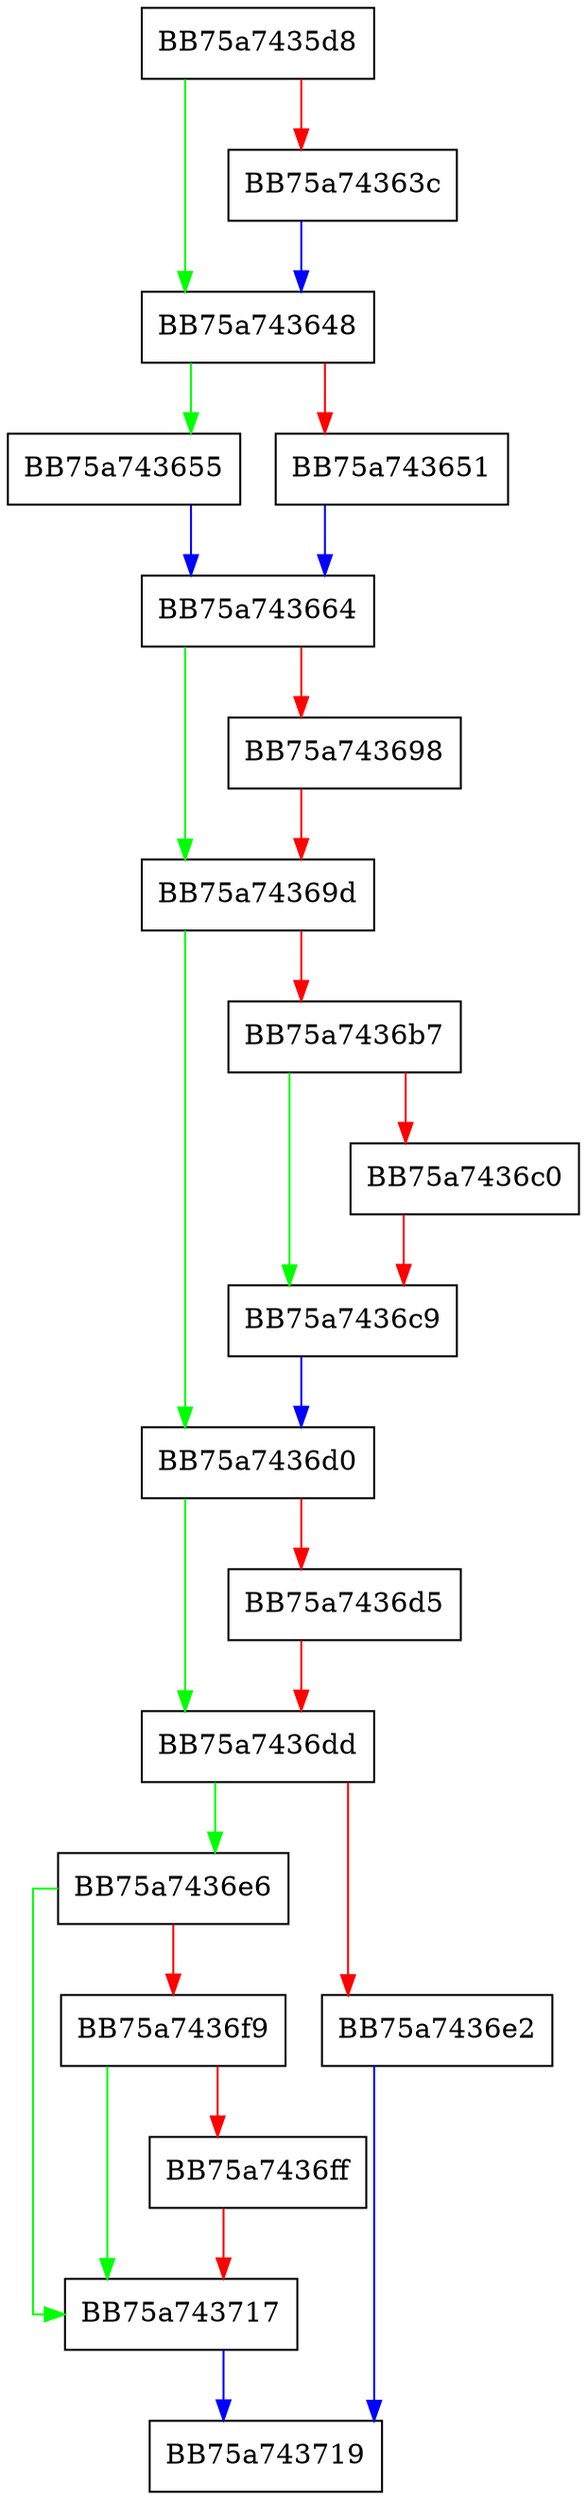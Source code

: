 digraph DetectParityFlavor {
  node [shape="box"];
  graph [splines=ortho];
  BB75a7435d8 -> BB75a743648 [color="green"];
  BB75a7435d8 -> BB75a74363c [color="red"];
  BB75a74363c -> BB75a743648 [color="blue"];
  BB75a743648 -> BB75a743655 [color="green"];
  BB75a743648 -> BB75a743651 [color="red"];
  BB75a743651 -> BB75a743664 [color="blue"];
  BB75a743655 -> BB75a743664 [color="blue"];
  BB75a743664 -> BB75a74369d [color="green"];
  BB75a743664 -> BB75a743698 [color="red"];
  BB75a743698 -> BB75a74369d [color="red"];
  BB75a74369d -> BB75a7436d0 [color="green"];
  BB75a74369d -> BB75a7436b7 [color="red"];
  BB75a7436b7 -> BB75a7436c9 [color="green"];
  BB75a7436b7 -> BB75a7436c0 [color="red"];
  BB75a7436c0 -> BB75a7436c9 [color="red"];
  BB75a7436c9 -> BB75a7436d0 [color="blue"];
  BB75a7436d0 -> BB75a7436dd [color="green"];
  BB75a7436d0 -> BB75a7436d5 [color="red"];
  BB75a7436d5 -> BB75a7436dd [color="red"];
  BB75a7436dd -> BB75a7436e6 [color="green"];
  BB75a7436dd -> BB75a7436e2 [color="red"];
  BB75a7436e2 -> BB75a743719 [color="blue"];
  BB75a7436e6 -> BB75a743717 [color="green"];
  BB75a7436e6 -> BB75a7436f9 [color="red"];
  BB75a7436f9 -> BB75a743717 [color="green"];
  BB75a7436f9 -> BB75a7436ff [color="red"];
  BB75a7436ff -> BB75a743717 [color="red"];
  BB75a743717 -> BB75a743719 [color="blue"];
}